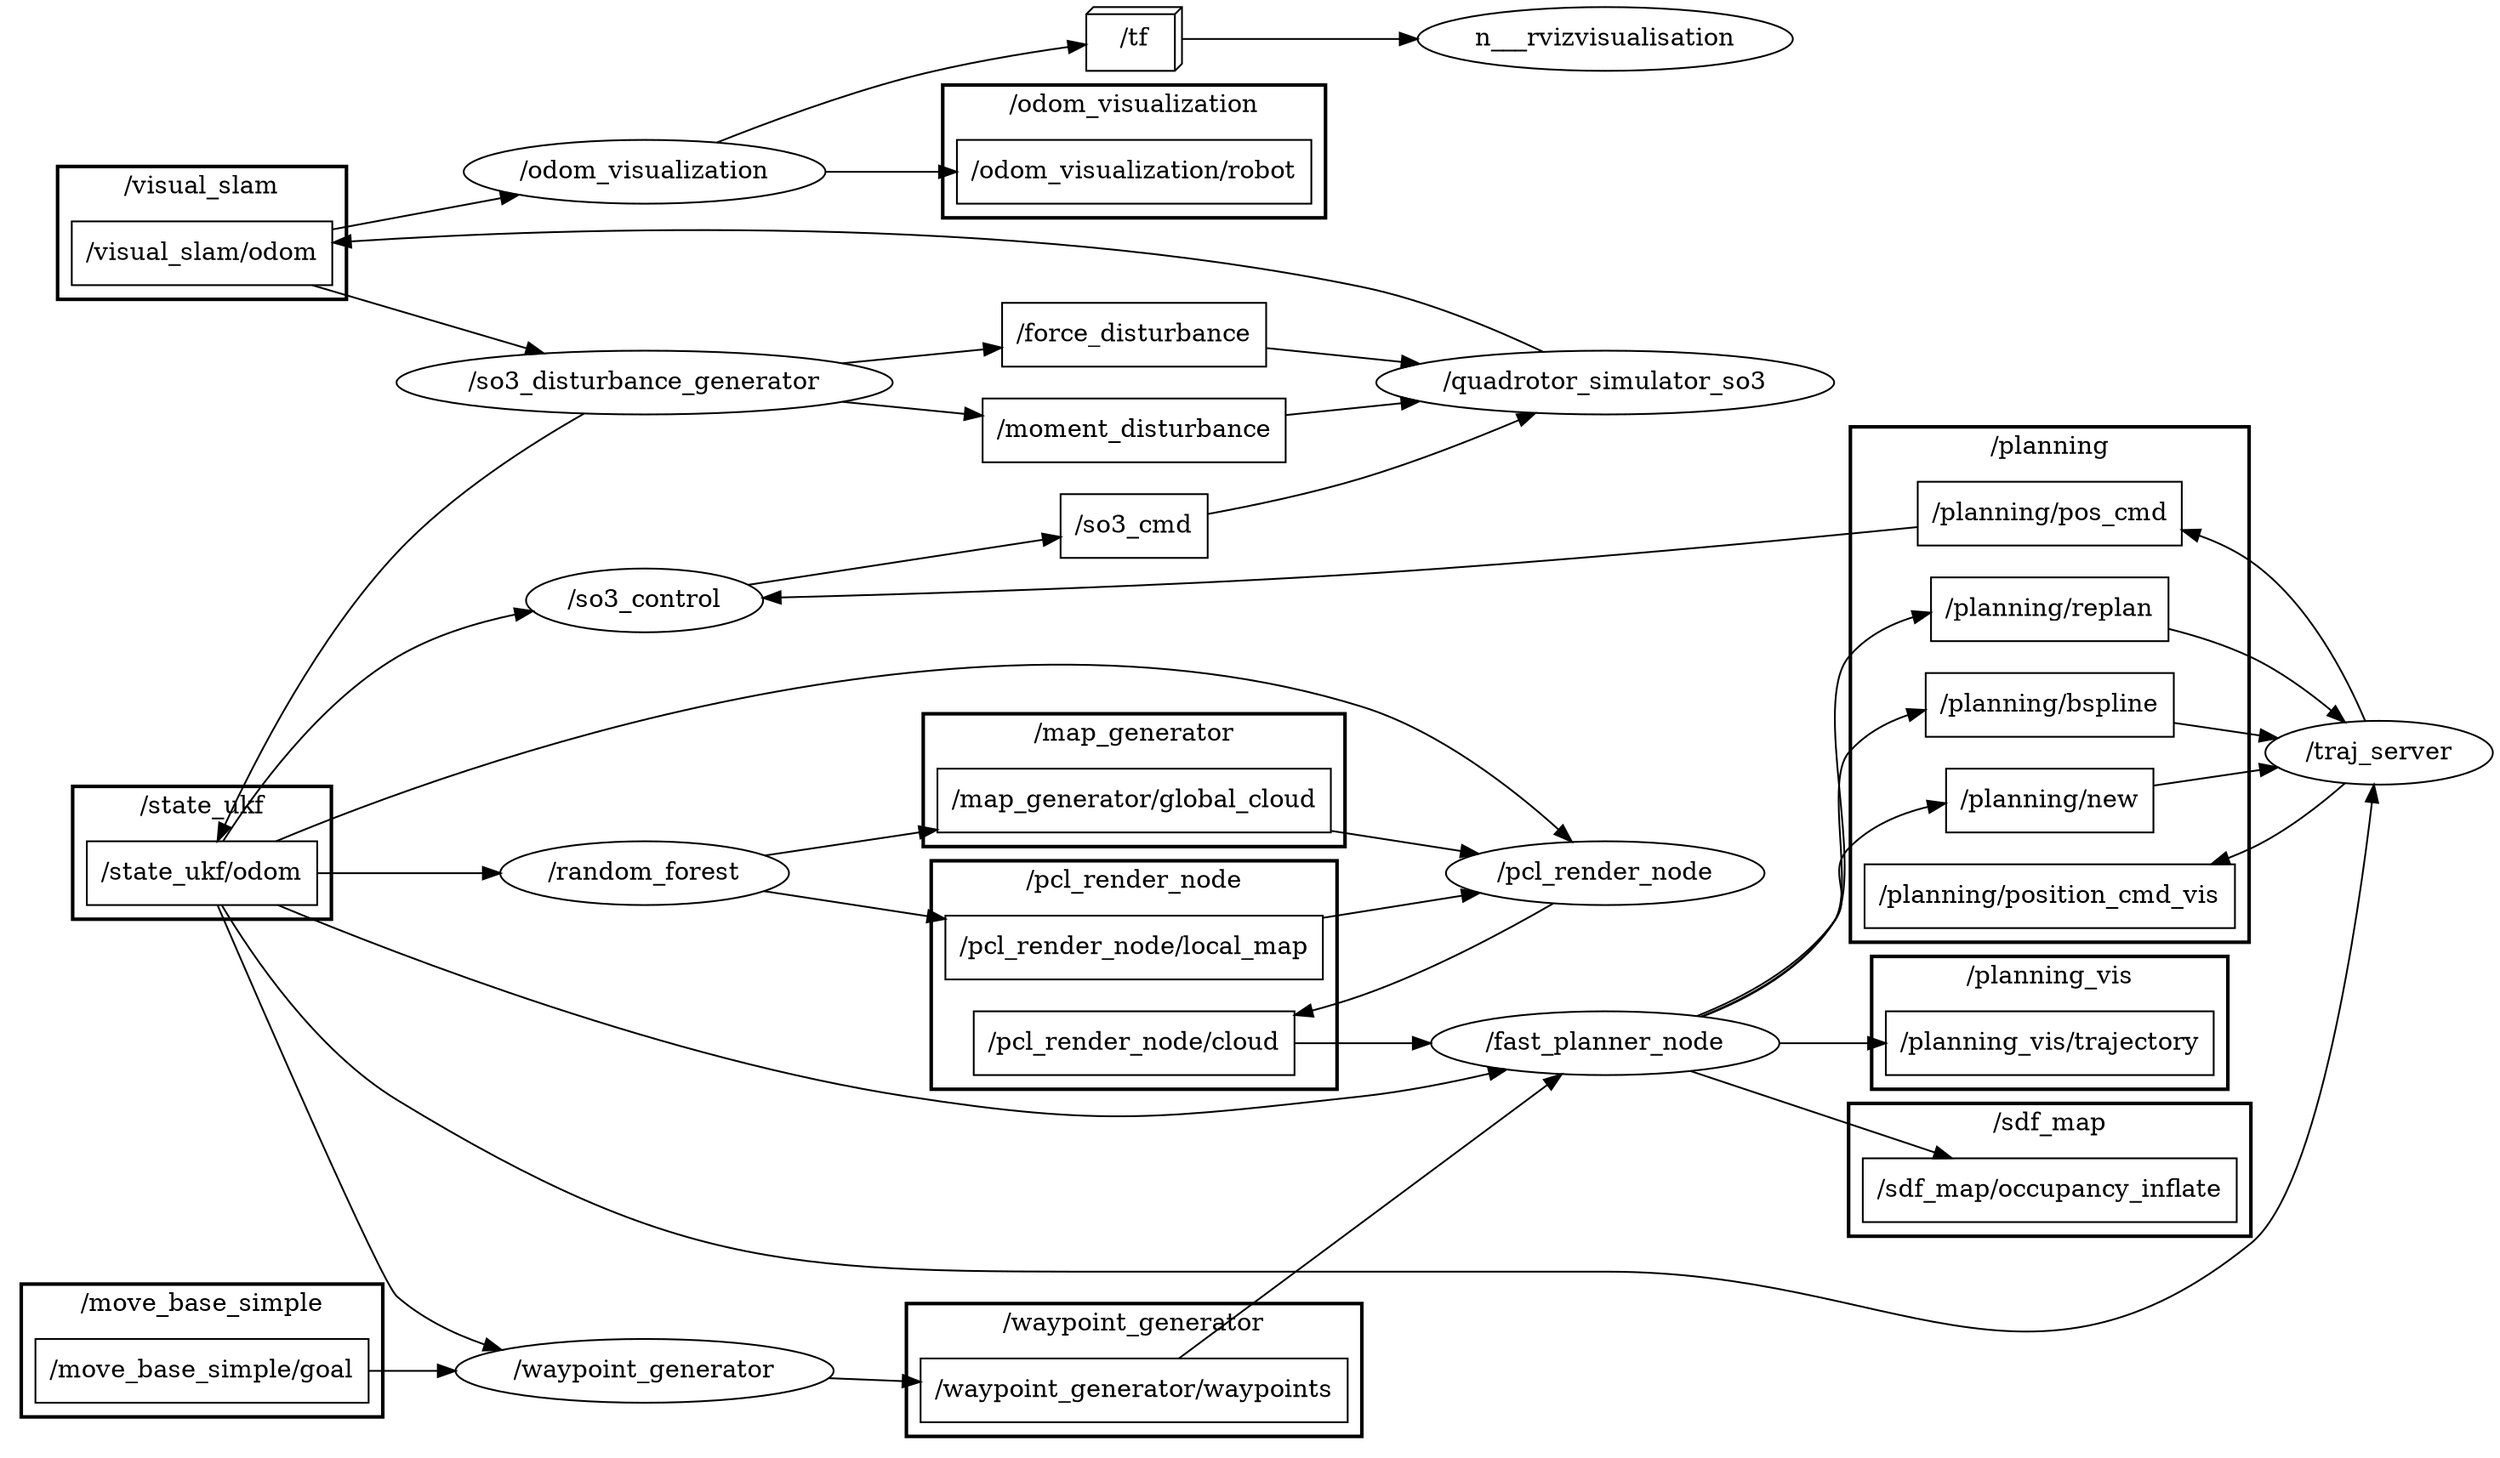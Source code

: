 digraph graphname {
	graph [bb="0,0,1127.3,815",
		compound=True,
		rank=same,
		rankdir=LR,
		ranksep=0.2
	];
	node [label="\N"];
	subgraph cluster___odom_visualization {
		graph [bb="421.78,696,597.78,771",
			compound=True,
			label="/odom_visualization",
			lheight=0.21,
			lp="509.78,759.5",
			lwidth=1.56,
			rank=same,
			rankdir=LR,
			ranksep=0.2,
			style=bold
		];
		t___odom_visualization__robot		 [URL=topic_3A__odom_visualization__robot,
			height=0.5,
			label="/odom_visualization/robot",
			pos="509.78,722",
			shape=box,
			tooltip="topic:/odom_visualization/robot",
			width=2.2222];
	}
	subgraph cluster___planning {
		graph [bb="832.86,287,1016.9,578",
			compound=True,
			label="/planning",
			lheight=0.21,
			lp="924.86,566.5",
			lwidth=0.72,
			rank=same,
			rankdir=LR,
			ranksep=0.2,
			style=bold
		];
		t___planning__bspline		 [URL=topic_3A__planning__bspline,
			height=0.5,
			label="/planning/bspline",
			pos="924.86,421",
			shape=box,
			tooltip="topic:/planning/bspline",
			width=1.5278];
		t___planning__position_cmd_vis		 [URL=topic_3A__planning__position_cmd_vis,
			height=0.5,
			label="/planning/position_cmd_vis",
			pos="924.86,313",
			shape=box,
			tooltip="topic:/planning/position_cmd_vis",
			width=2.3333];
		t___planning__pos_cmd		 [URL=topic_3A__planning__pos_cmd,
			height=0.5,
			label="/planning/pos_cmd",
			pos="924.86,529",
			shape=box,
			tooltip="topic:/planning/pos_cmd",
			width=1.6806];
		t___planning__replan		 [URL=topic_3A__planning__replan,
			height=0.5,
			label="/planning/replan",
			pos="924.86,475",
			shape=box,
			tooltip="topic:/planning/replan",
			width=1.4583];
		t___planning__new		 [URL=topic_3A__planning__new,
			height=0.5,
			label="/planning/new",
			pos="924.86,367",
			shape=box,
			tooltip="topic:/planning/new",
			width=1.3056];
	}
	subgraph cluster___state_ukf {
		graph [bb="31.5,300,152.5,375",
			compound=True,
			label="/state_ukf",
			lheight=0.21,
			lp="92,363.5",
			lwidth=0.75,
			rank=same,
			rankdir=LR,
			ranksep=0.2,
			style=bold
		];
		t___state_ukf__odom		 [URL=topic_3A__state_ukf__odom,
			height=0.5,
			label="/state_ukf/odom",
			pos="92,326",
			shape=box,
			tooltip="topic:/state_ukf/odom",
			width=1.4583];
	}
	subgraph cluster___pcl_render_node {
		graph [bb="415.78,204,603.78,333",
			compound=True,
			label="/pcl_render_node",
			lheight=0.21,
			lp="509.78,321.5",
			lwidth=1.32,
			rank=same,
			rankdir=LR,
			ranksep=0.2,
			style=bold
		];
		t___pcl_render_node__cloud		 [URL=topic_3A__pcl_render_node__cloud,
			height=0.5,
			label="/pcl_render_node/cloud",
			pos="509.78,230",
			shape=box,
			tooltip="topic:/pcl_render_node/cloud",
			width=2.0139];
		t___pcl_render_node__local_map		 [URL=topic_3A__pcl_render_node__local_map,
			height=0.5,
			label="/pcl_render_node/local_map",
			pos="509.78,284",
			shape=box,
			tooltip="topic:/pcl_render_node/local_map",
			width=2.3889];
	}
	subgraph cluster___map_generator {
		graph [bb="413.78,341,605.78,416",
			compound=True,
			label="/map_generator",
			lheight=0.21,
			lp="509.78,404.5",
			lwidth=1.19,
			rank=same,
			rankdir=LR,
			ranksep=0.2,
			style=bold
		];
		t___map_generator__global_cloud		 [URL=topic_3A__map_generator__global_cloud,
			height=0.5,
			label="/map_generator/global_cloud",
			pos="509.78,367",
			shape=box,
			tooltip="topic:/map_generator/global_cloud",
			width=2.4444];
	}
	subgraph cluster___move_base_simple {
		graph [bb="8,19,176,94",
			compound=True,
			label="/move_base_simple",
			lheight=0.21,
			lp="92,82.5",
			lwidth=1.51,
			rank=same,
			rankdir=LR,
			ranksep=0.2,
			style=bold
		];
		t___move_base_simple__goal		 [URL=topic_3A__move_base_simple__goal,
			height=0.5,
			label="/move_base_simple/goal",
			pos="92,45",
			shape=box,
			tooltip="topic:/move_base_simple/goal",
			width=2.1111];
	}
	subgraph cluster___planning_vis {
		graph [bb="843.86,204,1005.9,279",
			compound=True,
			label="/planning_vis",
			lheight=0.21,
			lp="924.86,267.5",
			lwidth=1.03,
			rank=same,
			rankdir=LR,
			ranksep=0.2,
			style=bold
		];
		t___planning_vis__trajectory		 [URL=topic_3A__planning_vis__trajectory,
			height=0.5,
			label="/planning_vis/trajectory",
			pos="924.86,230",
			shape=box,
			tooltip="topic:/planning_vis/trajectory",
			width=2.0278];
	}
	subgraph cluster___sdf_map {
		graph [bb="831.86,121,1017.9,196",
			compound=True,
			label="/sdf_map",
			lheight=0.21,
			lp="924.86,184.5",
			lwidth=0.72,
			rank=same,
			rankdir=LR,
			ranksep=0.2,
			style=bold
		];
		t___sdf_map__occupancy_inflate		 [URL=topic_3A__sdf_map__occupancy_inflate,
			height=0.5,
			label="/sdf_map/occupancy_inflate",
			pos="924.86,147",
			shape=box,
			tooltip="topic:/sdf_map/occupancy_inflate",
			width=2.3611];
	}
	subgraph cluster___visual_slam {
		graph [bb="23.5,650,160.5,725",
			compound=True,
			label="/visual_slam",
			lheight=0.21,
			lp="92,713.5",
			lwidth=0.97,
			rank=same,
			rankdir=LR,
			ranksep=0.2,
			style=bold
		];
		t___visual_slam__odom		 [URL=topic_3A__visual_slam__odom,
			height=0.5,
			label="/visual_slam/odom",
			pos="92,676",
			shape=box,
			tooltip="topic:/visual_slam/odom",
			width=1.6806];
	}
	subgraph cluster___waypoint_generator {
		graph [bb="407.78,8,611.78,83",
			compound=True,
			label="/waypoint_generator",
			lheight=0.21,
			lp="509.78,71.5",
			lwidth=1.56,
			rank=same,
			rankdir=LR,
			ranksep=0.2,
			style=bold
		];
		t___waypoint_generator__waypoints		 [URL=topic_3A__waypoint_generator__waypoints,
			height=0.5,
			label="/waypoint_generator/waypoints",
			pos="509.78,34",
			shape=box,
			tooltip="topic:/waypoint_generator/waypoints",
			width=2.6111];
	}
	n___traj_server	 [URL=__traj_server,
		height=0.5,
		label="/traj_server",
		pos="1076.6,394",
		shape=ellipse,
		tooltip="/traj_server",
		width=1.4082];
	t___planning__bspline -> n___traj_server	 [penwidth=1,
		pos="e,1031.1,402.09 980.06,411.18 993.42,408.8 1007.7,406.25 1021.1,403.87"];
	n___so3_control	 [URL=__so3_control,
		height=0.5,
		label="/so3_control",
		pos="291.89,480",
		shape=ellipse,
		tooltip="/so3_control",
		width=1.5165];
	t___planning__pos_cmd -> n___so3_control	 [penwidth=1,
		pos="e,346.29,481.53 864.36,521.32 801.38,513.58 699.81,501.84 611.78,495 523.39,488.13 420.99,484 356.34,481.86"];
	t___planning__replan -> n___traj_server	 [penwidth=1,
		pos="e,1061.7,411.35 977.73,464.2 991.32,460.22 1005.6,454.93 1017.9,448 1031.5,440.34 1044.4,428.97 1054.7,418.63"];
	t___planning__new -> n___traj_server	 [penwidth=1,
		pos="e,1031,385.89 972.03,375.39 987.44,378.14 1004.7,381.21 1020.7,384.06"];
	n___random_forest	 [URL=__random_forest,
		height=0.5,
		label="/random_forest",
		pos="291.89,326",
		shape=ellipse,
		tooltip="/random_forest",
		width=1.8054];
	t___state_ukf__odom -> n___random_forest	 [penwidth=1,
		pos="e,226.86,326 144.52,326 166.58,326 192.66,326 216.7,326"];
	t___state_ukf__odom -> n___traj_server	 [penwidth=1,
		pos="e,1075.5,375.67 100.22,307.79 113.72,279.97 143.2,227.04 184,198 307.09,110.41 358.71,101 509.78,101 509.78,101 509.78,101 721.82,101 853.59,101 917.76,31.312 1017.9,117 1055.4,149.11 1070.2,301.38 1074.8,365.47"];
	n___waypoint_generator	 [URL=__waypoint_generator,
		height=0.5,
		label="/waypoint_generator",
		pos="291.89,45",
		shape=ellipse,
		tooltip="/waypoint_generator",
		width=2.3109];
	t___state_ukf__odom -> n___waypoint_generator	 [penwidth=1,
		pos="e,233.54,57.889 97.994,307.98 115.68,255.2 167.45,103.62 184,87 195.06,75.903 209.38,67.67 223.95,61.586"];
	n___fast_planner_node	 [URL=__fast_planner_node,
		height=0.5,
		label="/fast_planner_node",
		pos="721.82,230",
		shape=ellipse,
		tooltip="/fast_planner_node",
		width=2.1665];
	t___state_ukf__odom -> n___fast_planner_node	 [penwidth=1,
		pos="e,677.67,215.07 125.28,307.78 181.49,278.15 299.67,220.77 407.78,200 496.82,182.89 521.92,187.97 611.78,200 630.24,202.47 649.98,207.17 667.58,212.14"];
	t___state_ukf__odom -> n___so3_control	 [penwidth=1,
		pos="e,242.52,472.27 100.9,344.23 114.89,370.98 144.55,420.63 184,448 198.43,458.01 216.02,464.93 232.78,469.71"];
	n___pcl_render_node	 [URL=__pcl_render_node,
		height=0.5,
		label="/pcl_render_node",
		pos="721.82,326",
		shape=ellipse,
		tooltip="/pcl_render_node",
		width=2.004];
	t___state_ukf__odom -> n___pcl_render_node	 [penwidth=1,
		pos="e,708.13,343.71 125.9,344.08 210.41,386.62 436.27,484.76 611.78,420 648.68,406.38 681.6,374.27 701.61,351.37"];
	t___pcl_render_node__cloud -> n___fast_planner_node	 [penwidth=1,
		pos="e,643.81,230 582.46,230 598.84,230 616.4,230 633.35,230"];
	t___pcl_render_node__local_map -> n___pcl_render_node	 [penwidth=1,
		pos="e,665.1,314.77 596.03,301.08 615.76,304.99 636.43,309.09 655.19,312.8"];
	t___map_generator__global_cloud -> n___pcl_render_node	 [penwidth=1,
		pos="e,664.56,337.07 597.86,349.97 616.87,346.29 636.67,342.46 654.73,338.97"];
	t___move_base_simple__goal -> n___waypoint_generator	 [penwidth=1,
		pos="e,208.63,45 168.14,45 178.07,45 188.33,45 198.5,45"];
	n___odom_visualization	 [URL=__odom_visualization,
		height=0.5,
		label="/odom_visualization",
		pos="291.89,722",
		shape=ellipse,
		tooltip="/odom_visualization",
		width=2.3109];
	t___visual_slam__odom -> n___odom_visualization	 [penwidth=1,
		pos="e,234.66,708.83 152.52,689.93 175.34,695.18 201.43,701.18 224.82,706.56"];
	n___so3_disturbance_generator	 [URL=__so3_disturbance_generator,
		height=0.5,
		label="/so3_disturbance_generator",
		pos="291.89,603",
		shape=ellipse,
		tooltip="/so3_disturbance_generator",
		width=2.997];
	t___visual_slam__odom -> n___so3_disturbance_generator	 [penwidth=1,
		pos="e,246.8,619.47 141.41,657.96 170.52,647.33 207.38,633.86 237.34,622.92"];
	t___waypoint_generator__waypoints -> n___fast_planner_node	 [penwidth=1,
		pos="e,702.91,212.52 529.35,52.088 567.57,87.417 652.17,165.62 695.35,205.53"];
	t___moment_disturbance	 [URL=topic_3A__moment_disturbance,
		height=0.5,
		label="/moment_disturbance",
		pos="509.78,576",
		shape=box,
		tooltip="topic:/moment_disturbance",
		width=1.875];
	n___quadrotor_simulator_so3	 [URL=__quadrotor_simulator_so3,
		height=0.5,
		label="/quadrotor_simulator_so3",
		pos="721.82,603",
		shape=ellipse,
		tooltip="/quadrotor_simulator_so3",
		width=2.8345];
	t___moment_disturbance -> n___quadrotor_simulator_so3	 [penwidth=1,
		pos="e,638.82,592.43 577.45,584.62 593.77,586.69 611.48,588.95 628.73,591.15"];
	t___so3_cmd	 [URL=topic_3A__so3_cmd,
		height=0.5,
		label="/so3_cmd",
		pos="509.78,522",
		shape=box,
		tooltip="topic:/so3_cmd",
		width=0.97222];
	t___so3_cmd -> n___quadrotor_simulator_so3	 [penwidth=1,
		pos="e,690.77,585.71 545.25,529.57 565.11,534.26 590.16,540.92 611.78,549 635.64,557.91 661.24,570.29 681.74,580.95"];
	t___force_disturbance	 [URL=topic_3A__force_disturbance,
		height=0.5,
		label="/force_disturbance",
		pos="509.78,630",
		shape=box,
		tooltip="topic:/force_disturbance",
		width=1.625];
	t___force_disturbance -> n___quadrotor_simulator_so3	 [penwidth=1,
		pos="e,638.91,613.56 568.28,622.55 587.03,620.16 608.29,617.46 628.87,614.84"];
	n_n__tf	 [URL=topic_3A__tf,
		height=0.5,
		label="/tf",
		pos="509.78,797",
		shape=box3d,
		tooltip="topic:/tf",
		width=0.75];
	n___rvizvisualisation	 [height=0.5,
		pos="721.82,797",
		width=2.4012];
	n_n__tf -> n___rvizvisualisation	 [penwidth=1,
		pos="e,635.05,797 537.07,797 559.47,797 592.63,797 624.69,797"];
	n___odom_visualization -> t___odom_visualization__robot	 [penwidth=1,
		pos="e,429.75,722 375.2,722 389.74,722 404.93,722 419.65,722"];
	n___odom_visualization -> n_n__tf	 [penwidth=1,
		pos="e,482.51,792.77 323.6,738.77 346.48,750.3 378.39,765.24 407.78,775 428.77,781.97 452.93,787.29 472.47,790.96"];
	n___random_forest -> t___pcl_render_node__local_map	 [penwidth=1,
		pos="e,423.7,300.59 345.47,315.67 366.09,311.7 390.31,307.03 413.73,302.52"];
	n___random_forest -> t___map_generator__global_cloud	 [penwidth=1,
		pos="e,421.78,350.44 345.75,336.13 365.73,339.89 389.06,344.28 411.76,348.56"];
	n___quadrotor_simulator_so3 -> t___visual_slam__odom	 [penwidth=1,
		pos="e,152.78,681.86 694.58,620.41 673.03,633.15 641.71,649.47 611.78,657 455.36,696.34 264.18,690.03 162.89,682.62"];
	n___traj_server -> t___planning__position_cmd_vis	 [penwidth=1,
		pos="e,999.25,331.18 1061.7,376.65 1050.7,364.77 1034.8,349.52 1017.9,340 1014.8,338.3 1011.7,336.69 1008.5,335.19"];
	n___traj_server -> t___planning__pos_cmd	 [penwidth=1,
		pos="e,985.8,518.81 1071.5,412.15 1063.9,436.23 1047.1,478.45 1017.9,502 1011.2,507.38 1003.5,511.69 995.4,515.14"];
	n___waypoint_generator -> t___waypoint_generator__waypoints	 [penwidth=1,
		pos="e,415.72,38.749 373.02,40.904 383.68,40.366 394.71,39.809 405.68,39.255"];
	n___fast_planner_node -> t___planning__bspline	 [penwidth=1,
		pos="e,869.39,416.17 760.4,245.74 782.91,257.06 809.59,274.65 823.86,299 834.58,317.28 818.44,377.61 831.86,394 839.11,402.85 849.08,408.91 859.81,413.03"];
	n___fast_planner_node -> t___planning__replan	 [penwidth=1,
		pos="e,872.08,471.12 760.92,245.72 783.47,256.99 810.01,274.52 823.86,299 840.19,327.86 811.25,422.03 831.86,448 839.54,457.67 850.46,464.01 862.14,468.14"];
	n___fast_planner_node -> t___planning__new	 [penwidth=1,
		pos="e,877.43,363.29 758.74,245.92 781.04,257.45 808.11,275.19 823.86,299 834.11,314.48 819.34,326.3 831.86,340 841.26,350.29 854.33,356.74 867.69,360.77"];
	n___fast_planner_node -> t___planning_vis__trajectory	 [penwidth=1,
		pos="e,851.69,230 800.03,230 813.56,230 827.68,230 841.34,230"];
	n___fast_planner_node -> t___sdf_map__occupancy_inflate	 [penwidth=1,
		pos="e,880.69,165.06 760.49,214.19 791.83,201.38 836.35,183.18 871.15,168.96"];
	n___so3_control -> t___so3_cmd	 [penwidth=1,
		pos="e,474.75,515.25 339.17,489.11 376.47,496.3 428.14,506.26 464.82,513.33"];
	n___so3_disturbance_generator -> t___state_ukf__odom	 [penwidth=1,
		pos="e,98.625,344.23 267.2,585.36 243.62,567.59 208.19,538.37 184,507 146.22,458.01 117,391.13 102.36,353.9"];
	n___so3_disturbance_generator -> t___moment_disturbance	 [penwidth=1,
		pos="e,442.13,584.38 378.63,592.25 396.29,590.06 414.76,587.77 432.08,585.63"];
	n___so3_disturbance_generator -> t___force_disturbance	 [penwidth=1,
		pos="e,451.11,622.73 378.63,613.75 399.35,616.32 421.19,619.02 440.97,621.47"];
	n___pcl_render_node -> t___pcl_render_node__cloud	 [penwidth=1,
		pos="e,582.31,246.3 698.92,308.75 677.42,293.27 643.84,270.91 611.78,257 605.51,254.28 598.91,251.78 592.2,249.49"];
}
